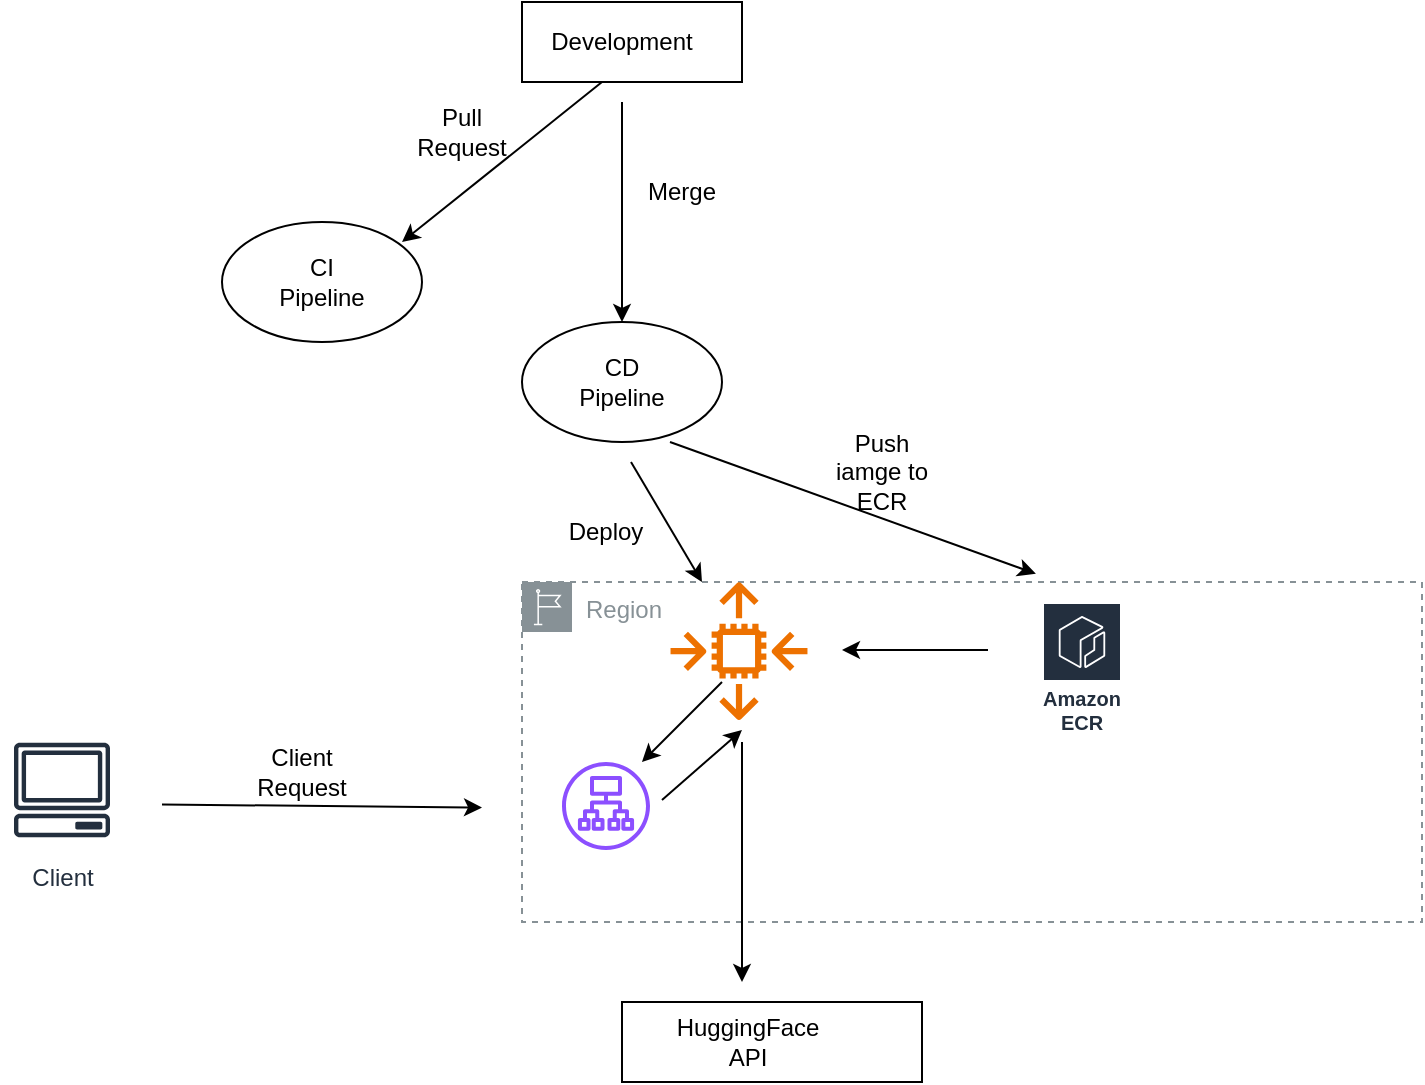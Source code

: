 <mxfile version="27.0.5">
  <diagram name="Page-1" id="J7uvF637CLhNRom__VPb">
    <mxGraphModel dx="856" dy="521" grid="1" gridSize="10" guides="1" tooltips="1" connect="1" arrows="1" fold="1" page="1" pageScale="1" pageWidth="827" pageHeight="1169" math="0" shadow="0">
      <root>
        <mxCell id="0" />
        <mxCell id="1" parent="0" />
        <mxCell id="yMRboKzYsjoPWD4njbZJ-1" value="" style="rounded=0;whiteSpace=wrap;html=1;" vertex="1" parent="1">
          <mxGeometry x="340" y="30" width="110" height="40" as="geometry" />
        </mxCell>
        <mxCell id="yMRboKzYsjoPWD4njbZJ-2" value="Development" style="text;html=1;align=center;verticalAlign=middle;whiteSpace=wrap;rounded=0;" vertex="1" parent="1">
          <mxGeometry x="360" y="35" width="60" height="30" as="geometry" />
        </mxCell>
        <mxCell id="yMRboKzYsjoPWD4njbZJ-3" value="" style="endArrow=classic;html=1;rounded=0;" edge="1" parent="1">
          <mxGeometry width="50" height="50" relative="1" as="geometry">
            <mxPoint x="380" y="70" as="sourcePoint" />
            <mxPoint x="280" y="150" as="targetPoint" />
          </mxGeometry>
        </mxCell>
        <mxCell id="yMRboKzYsjoPWD4njbZJ-5" value="Pull Request" style="text;html=1;align=center;verticalAlign=middle;whiteSpace=wrap;rounded=0;" vertex="1" parent="1">
          <mxGeometry x="280" y="80" width="60" height="30" as="geometry" />
        </mxCell>
        <mxCell id="yMRboKzYsjoPWD4njbZJ-7" value="" style="ellipse;whiteSpace=wrap;html=1;" vertex="1" parent="1">
          <mxGeometry x="190" y="140" width="100" height="60" as="geometry" />
        </mxCell>
        <mxCell id="yMRboKzYsjoPWD4njbZJ-8" value="CI Pipeline" style="text;html=1;align=center;verticalAlign=middle;whiteSpace=wrap;rounded=0;" vertex="1" parent="1">
          <mxGeometry x="210" y="155" width="60" height="30" as="geometry" />
        </mxCell>
        <mxCell id="yMRboKzYsjoPWD4njbZJ-9" value="" style="endArrow=classic;html=1;rounded=0;" edge="1" parent="1">
          <mxGeometry width="50" height="50" relative="1" as="geometry">
            <mxPoint x="390" y="80" as="sourcePoint" />
            <mxPoint x="390" y="190" as="targetPoint" />
          </mxGeometry>
        </mxCell>
        <mxCell id="yMRboKzYsjoPWD4njbZJ-10" value="" style="ellipse;whiteSpace=wrap;html=1;" vertex="1" parent="1">
          <mxGeometry x="340" y="190" width="100" height="60" as="geometry" />
        </mxCell>
        <mxCell id="yMRboKzYsjoPWD4njbZJ-11" value="CD Pipeline" style="text;html=1;align=center;verticalAlign=middle;whiteSpace=wrap;rounded=0;" vertex="1" parent="1">
          <mxGeometry x="360" y="205" width="60" height="30" as="geometry" />
        </mxCell>
        <mxCell id="yMRboKzYsjoPWD4njbZJ-12" value="Merge" style="text;html=1;align=center;verticalAlign=middle;whiteSpace=wrap;rounded=0;" vertex="1" parent="1">
          <mxGeometry x="390" y="110" width="60" height="30" as="geometry" />
        </mxCell>
        <mxCell id="yMRboKzYsjoPWD4njbZJ-13" value="Region" style="sketch=0;outlineConnect=0;gradientColor=none;html=1;whiteSpace=wrap;fontSize=12;fontStyle=0;shape=mxgraph.aws4.group;grIcon=mxgraph.aws4.group_region;strokeColor=#879196;fillColor=none;verticalAlign=top;align=left;spacingLeft=30;fontColor=#879196;dashed=1;" vertex="1" parent="1">
          <mxGeometry x="340" y="320" width="450" height="170" as="geometry" />
        </mxCell>
        <mxCell id="yMRboKzYsjoPWD4njbZJ-14" value="" style="endArrow=classic;html=1;rounded=0;entryX=0.2;entryY=0;entryDx=0;entryDy=0;entryPerimeter=0;" edge="1" parent="1" target="yMRboKzYsjoPWD4njbZJ-13">
          <mxGeometry width="50" height="50" relative="1" as="geometry">
            <mxPoint x="394.5" y="260" as="sourcePoint" />
            <mxPoint x="440" y="300" as="targetPoint" />
          </mxGeometry>
        </mxCell>
        <mxCell id="yMRboKzYsjoPWD4njbZJ-15" value="Deploy" style="text;html=1;align=center;verticalAlign=middle;whiteSpace=wrap;rounded=0;" vertex="1" parent="1">
          <mxGeometry x="352" y="280" width="60" height="30" as="geometry" />
        </mxCell>
        <mxCell id="yMRboKzYsjoPWD4njbZJ-17" value="" style="endArrow=classic;html=1;rounded=0;entryX=0.571;entryY=-0.024;entryDx=0;entryDy=0;entryPerimeter=0;" edge="1" parent="1" target="yMRboKzYsjoPWD4njbZJ-13">
          <mxGeometry width="50" height="50" relative="1" as="geometry">
            <mxPoint x="414" y="250" as="sourcePoint" />
            <mxPoint x="600" y="310" as="targetPoint" />
          </mxGeometry>
        </mxCell>
        <mxCell id="yMRboKzYsjoPWD4njbZJ-18" value="Amazon ECR" style="sketch=0;outlineConnect=0;fontColor=#232F3E;gradientColor=none;strokeColor=#ffffff;fillColor=#232F3E;dashed=0;verticalLabelPosition=middle;verticalAlign=bottom;align=center;html=1;whiteSpace=wrap;fontSize=10;fontStyle=1;spacing=3;shape=mxgraph.aws4.productIcon;prIcon=mxgraph.aws4.ecr;" vertex="1" parent="1">
          <mxGeometry x="600" y="330" width="40" height="70" as="geometry" />
        </mxCell>
        <mxCell id="yMRboKzYsjoPWD4njbZJ-19" value="" style="sketch=0;outlineConnect=0;fontColor=#232F3E;gradientColor=none;fillColor=#ED7100;strokeColor=none;dashed=0;verticalLabelPosition=bottom;verticalAlign=top;align=center;html=1;fontSize=12;fontStyle=0;aspect=fixed;pointerEvents=1;shape=mxgraph.aws4.auto_scaling2;" vertex="1" parent="1">
          <mxGeometry x="414" y="320" width="69" height="69" as="geometry" />
        </mxCell>
        <mxCell id="yMRboKzYsjoPWD4njbZJ-20" value="" style="sketch=0;outlineConnect=0;fontColor=#232F3E;gradientColor=none;fillColor=#8C4FFF;strokeColor=none;dashed=0;verticalLabelPosition=bottom;verticalAlign=top;align=center;html=1;fontSize=12;fontStyle=0;aspect=fixed;pointerEvents=1;shape=mxgraph.aws4.application_load_balancer;" vertex="1" parent="1">
          <mxGeometry x="360" y="410" width="44" height="44" as="geometry" />
        </mxCell>
        <mxCell id="yMRboKzYsjoPWD4njbZJ-21" value="Client" style="sketch=0;outlineConnect=0;fontColor=#232F3E;gradientColor=none;strokeColor=#232F3E;fillColor=#ffffff;dashed=0;verticalLabelPosition=bottom;verticalAlign=top;align=center;html=1;fontSize=12;fontStyle=0;aspect=fixed;shape=mxgraph.aws4.resourceIcon;resIcon=mxgraph.aws4.client;" vertex="1" parent="1">
          <mxGeometry x="80" y="394" width="60" height="60" as="geometry" />
        </mxCell>
        <mxCell id="yMRboKzYsjoPWD4njbZJ-22" value="" style="endArrow=classic;html=1;rounded=0;" edge="1" parent="1">
          <mxGeometry width="50" height="50" relative="1" as="geometry">
            <mxPoint x="160" y="431.25" as="sourcePoint" />
            <mxPoint x="320" y="432.75" as="targetPoint" />
          </mxGeometry>
        </mxCell>
        <mxCell id="yMRboKzYsjoPWD4njbZJ-23" value="Push iamge to ECR" style="text;html=1;align=center;verticalAlign=middle;whiteSpace=wrap;rounded=0;" vertex="1" parent="1">
          <mxGeometry x="490" y="250" width="60" height="30" as="geometry" />
        </mxCell>
        <mxCell id="yMRboKzYsjoPWD4njbZJ-24" value="Client Request" style="text;html=1;align=center;verticalAlign=middle;whiteSpace=wrap;rounded=0;" vertex="1" parent="1">
          <mxGeometry x="200" y="400" width="60" height="30" as="geometry" />
        </mxCell>
        <mxCell id="yMRboKzYsjoPWD4njbZJ-25" value="" style="endArrow=classic;html=1;rounded=0;" edge="1" parent="1">
          <mxGeometry width="50" height="50" relative="1" as="geometry">
            <mxPoint x="573" y="354" as="sourcePoint" />
            <mxPoint x="500" y="354" as="targetPoint" />
          </mxGeometry>
        </mxCell>
        <mxCell id="yMRboKzYsjoPWD4njbZJ-32" value="" style="endArrow=classic;html=1;rounded=0;" edge="1" parent="1">
          <mxGeometry width="50" height="50" relative="1" as="geometry">
            <mxPoint x="440" y="370" as="sourcePoint" />
            <mxPoint x="400" y="410" as="targetPoint" />
          </mxGeometry>
        </mxCell>
        <mxCell id="yMRboKzYsjoPWD4njbZJ-34" value="" style="endArrow=classic;html=1;rounded=0;" edge="1" parent="1">
          <mxGeometry width="50" height="50" relative="1" as="geometry">
            <mxPoint x="410" y="429" as="sourcePoint" />
            <mxPoint x="450" y="394" as="targetPoint" />
          </mxGeometry>
        </mxCell>
        <mxCell id="yMRboKzYsjoPWD4njbZJ-35" value="" style="endArrow=classic;html=1;rounded=0;" edge="1" parent="1">
          <mxGeometry width="50" height="50" relative="1" as="geometry">
            <mxPoint x="450" y="400" as="sourcePoint" />
            <mxPoint x="450" y="520" as="targetPoint" />
          </mxGeometry>
        </mxCell>
        <mxCell id="yMRboKzYsjoPWD4njbZJ-36" value="" style="rounded=0;whiteSpace=wrap;html=1;" vertex="1" parent="1">
          <mxGeometry x="390" y="530" width="150" height="40" as="geometry" />
        </mxCell>
        <mxCell id="yMRboKzYsjoPWD4njbZJ-37" value="HuggingFace API" style="text;html=1;align=center;verticalAlign=middle;whiteSpace=wrap;rounded=0;" vertex="1" parent="1">
          <mxGeometry x="423" y="535" width="60" height="30" as="geometry" />
        </mxCell>
      </root>
    </mxGraphModel>
  </diagram>
</mxfile>
